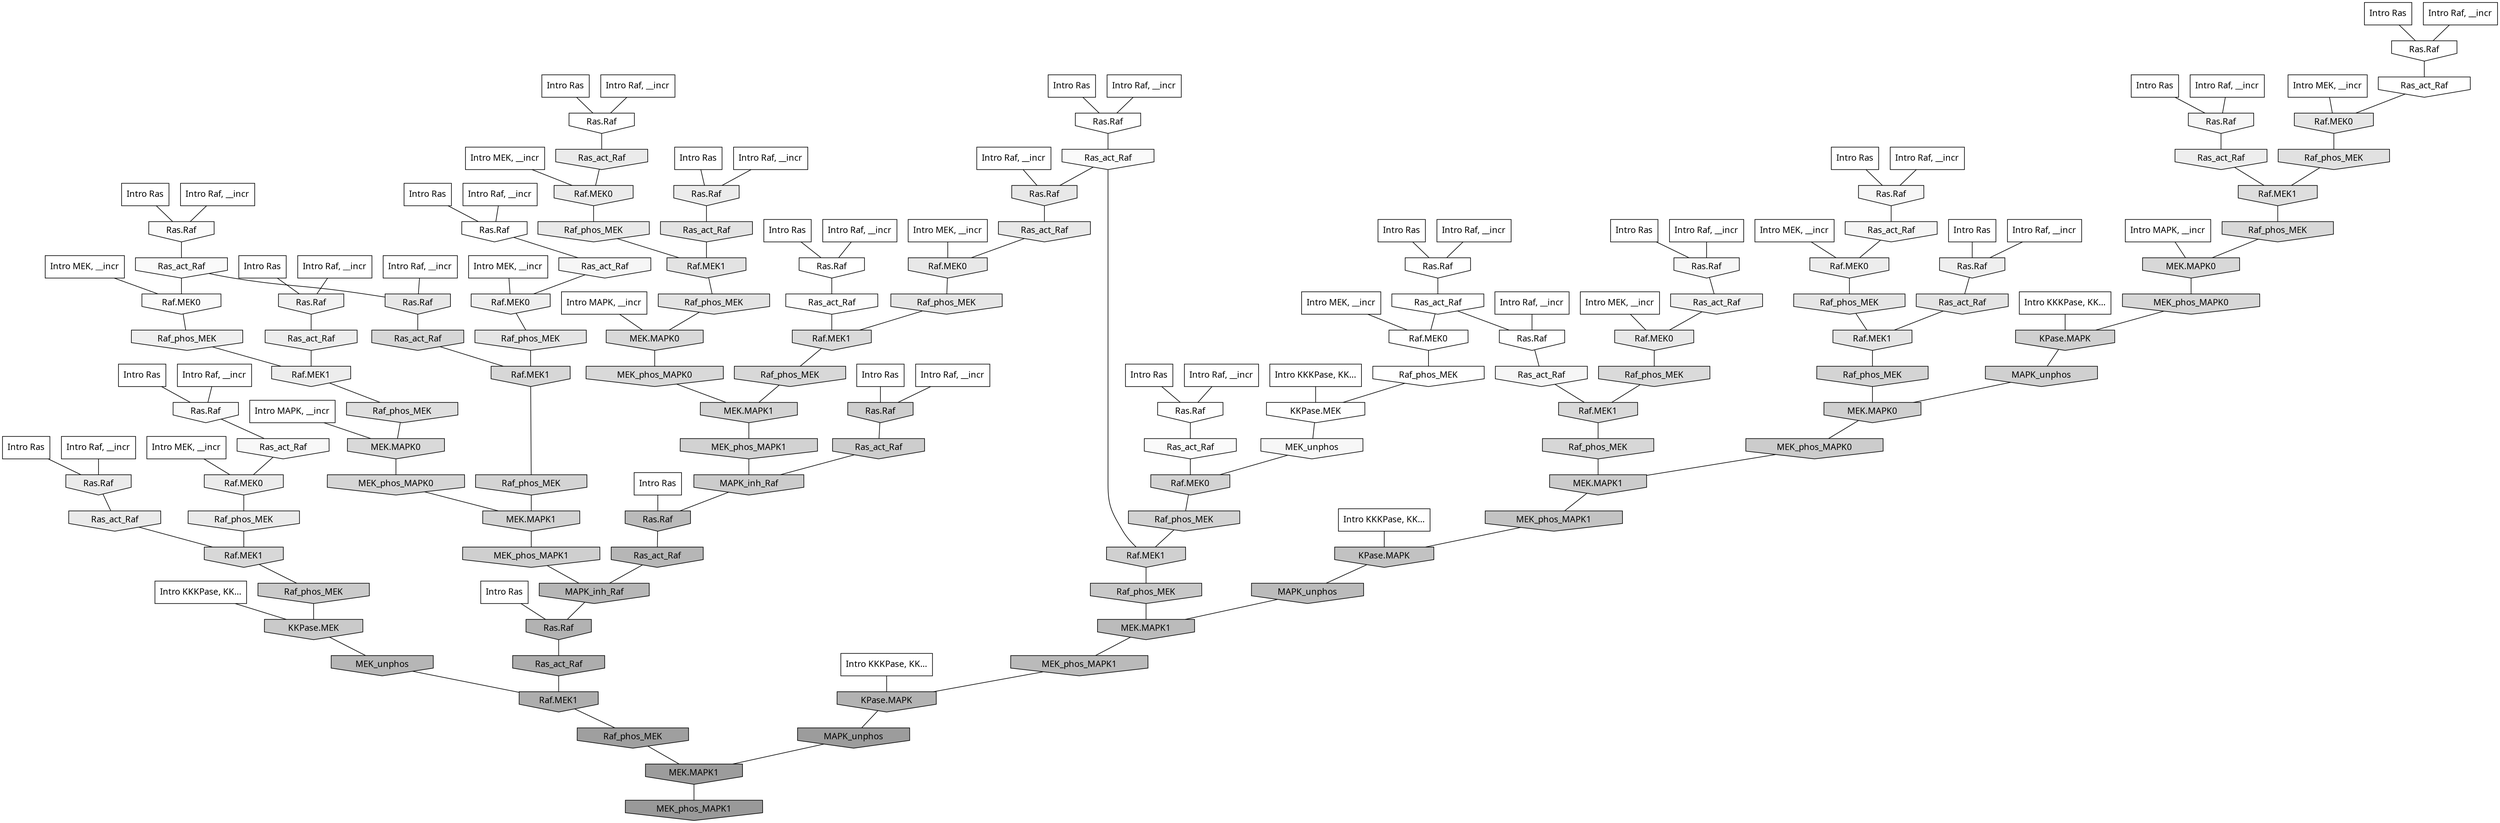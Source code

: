 digraph G{
  rankdir="TB";
  ranksep=0.30;
  node [fontname="CMU Serif"];
  edge [fontname="CMU Serif"];
  
  3 [label="Intro Ras", shape=rectangle, style=filled, fillcolor="0.000 0.000 1.000"]
  
  7 [label="Intro Ras", shape=rectangle, style=filled, fillcolor="0.000 0.000 1.000"]
  
  11 [label="Intro Ras", shape=rectangle, style=filled, fillcolor="0.000 0.000 1.000"]
  
  14 [label="Intro Ras", shape=rectangle, style=filled, fillcolor="0.000 0.000 1.000"]
  
  15 [label="Intro Ras", shape=rectangle, style=filled, fillcolor="0.000 0.000 1.000"]
  
  20 [label="Intro Ras", shape=rectangle, style=filled, fillcolor="0.000 0.000 1.000"]
  
  24 [label="Intro Ras", shape=rectangle, style=filled, fillcolor="0.000 0.000 1.000"]
  
  31 [label="Intro Ras", shape=rectangle, style=filled, fillcolor="0.000 0.000 1.000"]
  
  41 [label="Intro Ras", shape=rectangle, style=filled, fillcolor="0.000 0.000 1.000"]
  
  43 [label="Intro Ras", shape=rectangle, style=filled, fillcolor="0.000 0.000 1.000"]
  
  52 [label="Intro Ras", shape=rectangle, style=filled, fillcolor="0.000 0.000 1.000"]
  
  54 [label="Intro Ras", shape=rectangle, style=filled, fillcolor="0.000 0.000 1.000"]
  
  60 [label="Intro Ras", shape=rectangle, style=filled, fillcolor="0.000 0.000 1.000"]
  
  71 [label="Intro Ras", shape=rectangle, style=filled, fillcolor="0.000 0.000 1.000"]
  
  86 [label="Intro Ras", shape=rectangle, style=filled, fillcolor="0.000 0.000 1.000"]
  
  89 [label="Intro Ras", shape=rectangle, style=filled, fillcolor="0.000 0.000 1.000"]
  
  94 [label="Intro Ras", shape=rectangle, style=filled, fillcolor="0.000 0.000 1.000"]
  
  96 [label="Intro Ras", shape=rectangle, style=filled, fillcolor="0.000 0.000 1.000"]
  
  99 [label="Intro Ras", shape=rectangle, style=filled, fillcolor="0.000 0.000 1.000"]
  
  166 [label="Intro Raf, __incr", shape=rectangle, style=filled, fillcolor="0.000 0.000 1.000"]
  
  192 [label="Intro Raf, __incr", shape=rectangle, style=filled, fillcolor="0.000 0.000 1.000"]
  
  239 [label="Intro Raf, __incr", shape=rectangle, style=filled, fillcolor="0.000 0.000 1.000"]
  
  345 [label="Intro Raf, __incr", shape=rectangle, style=filled, fillcolor="0.000 0.000 1.000"]
  
  355 [label="Intro Raf, __incr", shape=rectangle, style=filled, fillcolor="0.000 0.000 1.000"]
  
  383 [label="Intro Raf, __incr", shape=rectangle, style=filled, fillcolor="0.000 0.000 1.000"]
  
  388 [label="Intro Raf, __incr", shape=rectangle, style=filled, fillcolor="0.000 0.000 1.000"]
  
  531 [label="Intro Raf, __incr", shape=rectangle, style=filled, fillcolor="0.000 0.000 1.000"]
  
  657 [label="Intro Raf, __incr", shape=rectangle, style=filled, fillcolor="0.000 0.000 1.000"]
  
  668 [label="Intro Raf, __incr", shape=rectangle, style=filled, fillcolor="0.000 0.000 1.000"]
  
  680 [label="Intro Raf, __incr", shape=rectangle, style=filled, fillcolor="0.000 0.000 1.000"]
  
  735 [label="Intro Raf, __incr", shape=rectangle, style=filled, fillcolor="0.000 0.000 1.000"]
  
  794 [label="Intro Raf, __incr", shape=rectangle, style=filled, fillcolor="0.000 0.000 1.000"]
  
  836 [label="Intro Raf, __incr", shape=rectangle, style=filled, fillcolor="0.000 0.000 1.000"]
  
  869 [label="Intro Raf, __incr", shape=rectangle, style=filled, fillcolor="0.000 0.000 1.000"]
  
  925 [label="Intro Raf, __incr", shape=rectangle, style=filled, fillcolor="0.000 0.000 1.000"]
  
  996 [label="Intro Raf, __incr", shape=rectangle, style=filled, fillcolor="0.000 0.000 1.000"]
  
  1018 [label="Intro Raf, __incr", shape=rectangle, style=filled, fillcolor="0.000 0.000 1.000"]
  
  1021 [label="Intro Raf, __incr", shape=rectangle, style=filled, fillcolor="0.000 0.000 1.000"]
  
  1087 [label="Intro Raf, __incr", shape=rectangle, style=filled, fillcolor="0.000 0.000 1.000"]
  
  1110 [label="Intro MEK, __incr", shape=rectangle, style=filled, fillcolor="0.000 0.000 1.000"]
  
  1176 [label="Intro MEK, __incr", shape=rectangle, style=filled, fillcolor="0.000 0.000 1.000"]
  
  1417 [label="Intro MEK, __incr", shape=rectangle, style=filled, fillcolor="0.000 0.000 1.000"]
  
  1498 [label="Intro MEK, __incr", shape=rectangle, style=filled, fillcolor="0.000 0.000 1.000"]
  
  1672 [label="Intro MEK, __incr", shape=rectangle, style=filled, fillcolor="0.000 0.000 1.000"]
  
  1822 [label="Intro MEK, __incr", shape=rectangle, style=filled, fillcolor="0.000 0.000 1.000"]
  
  1992 [label="Intro MEK, __incr", shape=rectangle, style=filled, fillcolor="0.000 0.000 1.000"]
  
  2007 [label="Intro MEK, __incr", shape=rectangle, style=filled, fillcolor="0.000 0.000 1.000"]
  
  2095 [label="Intro MEK, __incr", shape=rectangle, style=filled, fillcolor="0.000 0.000 1.000"]
  
  2439 [label="Intro MAPK, __incr", shape=rectangle, style=filled, fillcolor="0.000 0.000 1.000"]
  
  2506 [label="Intro MAPK, __incr", shape=rectangle, style=filled, fillcolor="0.000 0.000 1.000"]
  
  2772 [label="Intro MAPK, __incr", shape=rectangle, style=filled, fillcolor="0.000 0.000 1.000"]
  
  3101 [label="Intro KKKPase, KK...", shape=rectangle, style=filled, fillcolor="0.000 0.000 1.000"]
  
  3112 [label="Intro KKKPase, KK...", shape=rectangle, style=filled, fillcolor="0.000 0.000 1.000"]
  
  3125 [label="Intro KKKPase, KK...", shape=rectangle, style=filled, fillcolor="0.000 0.000 1.000"]
  
  3139 [label="Intro KKKPase, KK...", shape=rectangle, style=filled, fillcolor="0.000 0.000 1.000"]
  
  3188 [label="Intro KKKPase, KK...", shape=rectangle, style=filled, fillcolor="0.000 0.000 1.000"]
  
  3200 [label="Ras.Raf", shape=invhouse, style=filled, fillcolor="0.000 0.000 1.000"]
  
  3206 [label="Ras.Raf", shape=invhouse, style=filled, fillcolor="0.000 0.000 1.000"]
  
  3213 [label="Ras.Raf", shape=invhouse, style=filled, fillcolor="0.000 0.000 1.000"]
  
  3220 [label="Ras.Raf", shape=invhouse, style=filled, fillcolor="0.000 0.000 1.000"]
  
  3259 [label="Ras.Raf", shape=invhouse, style=filled, fillcolor="0.000 0.000 1.000"]
  
  3283 [label="Ras.Raf", shape=invhouse, style=filled, fillcolor="0.000 0.000 1.000"]
  
  3299 [label="Ras_act_Raf", shape=invhouse, style=filled, fillcolor="0.000 0.000 1.000"]
  
  3308 [label="Ras_act_Raf", shape=invhouse, style=filled, fillcolor="0.000 0.000 0.999"]
  
  3310 [label="Raf.MEK0", shape=invhouse, style=filled, fillcolor="0.000 0.000 0.999"]
  
  3315 [label="Ras.Raf", shape=invhouse, style=filled, fillcolor="0.000 0.000 0.999"]
  
  3348 [label="Raf_phos_MEK", shape=invhouse, style=filled, fillcolor="0.000 0.000 0.997"]
  
  3355 [label="KKPase.MEK", shape=invhouse, style=filled, fillcolor="0.000 0.000 0.996"]
  
  3406 [label="Ras.Raf", shape=invhouse, style=filled, fillcolor="0.000 0.000 0.993"]
  
  3480 [label="Ras_act_Raf", shape=invhouse, style=filled, fillcolor="0.000 0.000 0.986"]
  
  3541 [label="Ras.Raf", shape=invhouse, style=filled, fillcolor="0.000 0.000 0.982"]
  
  3567 [label="Ras.Raf", shape=invhouse, style=filled, fillcolor="0.000 0.000 0.980"]
  
  3577 [label="Ras_act_Raf", shape=invhouse, style=filled, fillcolor="0.000 0.000 0.979"]
  
  3579 [label="Raf.MEK0", shape=invhouse, style=filled, fillcolor="0.000 0.000 0.979"]
  
  3613 [label="Ras_act_Raf", shape=invhouse, style=filled, fillcolor="0.000 0.000 0.977"]
  
  3620 [label="Ras_act_Raf", shape=invhouse, style=filled, fillcolor="0.000 0.000 0.977"]
  
  3781 [label="Ras_act_Raf", shape=invhouse, style=filled, fillcolor="0.000 0.000 0.969"]
  
  3857 [label="MEK_unphos", shape=invhouse, style=filled, fillcolor="0.000 0.000 0.967"]
  
  3908 [label="Ras.Raf", shape=invhouse, style=filled, fillcolor="0.000 0.000 0.965"]
  
  3919 [label="Ras_act_Raf", shape=invhouse, style=filled, fillcolor="0.000 0.000 0.964"]
  
  3979 [label="Ras.Raf", shape=invhouse, style=filled, fillcolor="0.000 0.000 0.963"]
  
  4025 [label="Ras_act_Raf", shape=invhouse, style=filled, fillcolor="0.000 0.000 0.962"]
  
  4042 [label="Ras.Raf", shape=invhouse, style=filled, fillcolor="0.000 0.000 0.961"]
  
  4067 [label="Ras_act_Raf", shape=invhouse, style=filled, fillcolor="0.000 0.000 0.960"]
  
  4345 [label="Ras.Raf", shape=invhouse, style=filled, fillcolor="0.000 0.000 0.949"]
  
  4780 [label="Raf.MEK0", shape=invhouse, style=filled, fillcolor="0.000 0.000 0.936"]
  
  4836 [label="Ras_act_Raf", shape=invhouse, style=filled, fillcolor="0.000 0.000 0.934"]
  
  4844 [label="Ras.Raf", shape=invhouse, style=filled, fillcolor="0.000 0.000 0.934"]
  
  4858 [label="Raf_phos_MEK", shape=invhouse, style=filled, fillcolor="0.000 0.000 0.934"]
  
  4903 [label="Ras_act_Raf", shape=invhouse, style=filled, fillcolor="0.000 0.000 0.932"]
  
  4992 [label="Ras_act_Raf", shape=invhouse, style=filled, fillcolor="0.000 0.000 0.929"]
  
  4994 [label="Raf.MEK1", shape=invhouse, style=filled, fillcolor="0.000 0.000 0.929"]
  
  5092 [label="Raf.MEK0", shape=invhouse, style=filled, fillcolor="0.000 0.000 0.926"]
  
  5124 [label="Raf.MEK0", shape=invhouse, style=filled, fillcolor="0.000 0.000 0.925"]
  
  5204 [label="Ras.Raf", shape=invhouse, style=filled, fillcolor="0.000 0.000 0.922"]
  
  5269 [label="Ras.Raf", shape=invhouse, style=filled, fillcolor="0.000 0.000 0.921"]
  
  5294 [label="Ras_act_Raf", shape=invhouse, style=filled, fillcolor="0.000 0.000 0.920"]
  
  5296 [label="Raf.MEK0", shape=invhouse, style=filled, fillcolor="0.000 0.000 0.920"]
  
  5430 [label="Ras_act_Raf", shape=invhouse, style=filled, fillcolor="0.000 0.000 0.917"]
  
  5453 [label="Raf_phos_MEK", shape=invhouse, style=filled, fillcolor="0.000 0.000 0.916"]
  
  5588 [label="Raf_phos_MEK", shape=invhouse, style=filled, fillcolor="0.000 0.000 0.911"]
  
  5692 [label="Raf.MEK0", shape=invhouse, style=filled, fillcolor="0.000 0.000 0.908"]
  
  5696 [label="Ras.Raf", shape=invhouse, style=filled, fillcolor="0.000 0.000 0.908"]
  
  5705 [label="Ras_act_Raf", shape=invhouse, style=filled, fillcolor="0.000 0.000 0.908"]
  
  5708 [label="Raf.MEK0", shape=invhouse, style=filled, fillcolor="0.000 0.000 0.908"]
  
  5890 [label="Ras.Raf", shape=invhouse, style=filled, fillcolor="0.000 0.000 0.903"]
  
  5964 [label="Raf.MEK0", shape=invhouse, style=filled, fillcolor="0.000 0.000 0.902"]
  
  6074 [label="Raf_phos_MEK", shape=invhouse, style=filled, fillcolor="0.000 0.000 0.898"]
  
  6170 [label="Raf_phos_MEK", shape=invhouse, style=filled, fillcolor="0.000 0.000 0.895"]
  
  6185 [label="Raf_phos_MEK", shape=invhouse, style=filled, fillcolor="0.000 0.000 0.895"]
  
  6376 [label="Ras_act_Raf", shape=invhouse, style=filled, fillcolor="0.000 0.000 0.891"]
  
  6379 [label="Raf.MEK1", shape=invhouse, style=filled, fillcolor="0.000 0.000 0.891"]
  
  6428 [label="Ras_act_Raf", shape=invhouse, style=filled, fillcolor="0.000 0.000 0.890"]
  
  6430 [label="Raf.MEK1", shape=invhouse, style=filled, fillcolor="0.000 0.000 0.890"]
  
  6449 [label="Raf_phos_MEK", shape=invhouse, style=filled, fillcolor="0.000 0.000 0.889"]
  
  6816 [label="Raf_phos_MEK", shape=invhouse, style=filled, fillcolor="0.000 0.000 0.882"]
  
  7458 [label="Raf_phos_MEK", shape=invhouse, style=filled, fillcolor="0.000 0.000 0.872"]
  
  7522 [label="Raf.MEK1", shape=invhouse, style=filled, fillcolor="0.000 0.000 0.871"]
  
  8587 [label="Raf.MEK1", shape=invhouse, style=filled, fillcolor="0.000 0.000 0.854"]
  
  8649 [label="Raf_phos_MEK", shape=invhouse, style=filled, fillcolor="0.000 0.000 0.853"]
  
  8835 [label="MEK.MAPK0", shape=invhouse, style=filled, fillcolor="0.000 0.000 0.850"]
  
  8856 [label="MEK.MAPK0", shape=invhouse, style=filled, fillcolor="0.000 0.000 0.850"]
  
  8949 [label="MEK_phos_MAPK0", shape=invhouse, style=filled, fillcolor="0.000 0.000 0.848"]
  
  8957 [label="Raf.MEK1", shape=invhouse, style=filled, fillcolor="0.000 0.000 0.848"]
  
  9158 [label="Raf_phos_MEK", shape=invhouse, style=filled, fillcolor="0.000 0.000 0.845"]
  
  9224 [label="Raf.MEK1", shape=invhouse, style=filled, fillcolor="0.000 0.000 0.845"]
  
  9242 [label="Raf_phos_MEK", shape=invhouse, style=filled, fillcolor="0.000 0.000 0.844"]
  
  9244 [label="MEK.MAPK0", shape=invhouse, style=filled, fillcolor="0.000 0.000 0.844"]
  
  9401 [label="Ras_act_Raf", shape=invhouse, style=filled, fillcolor="0.000 0.000 0.842"]
  
  9425 [label="Raf.MEK1", shape=invhouse, style=filled, fillcolor="0.000 0.000 0.842"]
  
  9550 [label="MEK_phos_MAPK0", shape=invhouse, style=filled, fillcolor="0.000 0.000 0.841"]
  
  9619 [label="Raf_phos_MEK", shape=invhouse, style=filled, fillcolor="0.000 0.000 0.840"]
  
  9955 [label="MEK_phos_MAPK0", shape=invhouse, style=filled, fillcolor="0.000 0.000 0.837"]
  
  10432 [label="Raf_phos_MEK", shape=invhouse, style=filled, fillcolor="0.000 0.000 0.832"]
  
  10473 [label="Raf_phos_MEK", shape=invhouse, style=filled, fillcolor="0.000 0.000 0.831"]
  
  10697 [label="Raf.MEK0", shape=invhouse, style=filled, fillcolor="0.000 0.000 0.828"]
  
  10999 [label="MEK.MAPK1", shape=invhouse, style=filled, fillcolor="0.000 0.000 0.825"]
  
  11104 [label="MEK.MAPK1", shape=invhouse, style=filled, fillcolor="0.000 0.000 0.824"]
  
  11195 [label="Raf_phos_MEK", shape=invhouse, style=filled, fillcolor="0.000 0.000 0.824"]
  
  11250 [label="MEK_phos_MAPK1", shape=invhouse, style=filled, fillcolor="0.000 0.000 0.823"]
  
  12042 [label="KPase.MAPK", shape=invhouse, style=filled, fillcolor="0.000 0.000 0.816"]
  
  12100 [label="MAPK_unphos", shape=invhouse, style=filled, fillcolor="0.000 0.000 0.815"]
  
  12110 [label="Raf.MEK1", shape=invhouse, style=filled, fillcolor="0.000 0.000 0.815"]
  
  12787 [label="MEK_phos_MAPK1", shape=invhouse, style=filled, fillcolor="0.000 0.000 0.810"]
  
  12905 [label="MEK.MAPK0", shape=invhouse, style=filled, fillcolor="0.000 0.000 0.809"]
  
  13368 [label="Ras.Raf", shape=invhouse, style=filled, fillcolor="0.000 0.000 0.805"]
  
  13573 [label="Ras_act_Raf", shape=invhouse, style=filled, fillcolor="0.000 0.000 0.803"]
  
  14059 [label="MAPK_inh_Raf", shape=invhouse, style=filled, fillcolor="0.000 0.000 0.800"]
  
  14154 [label="MEK_phos_MAPK0", shape=invhouse, style=filled, fillcolor="0.000 0.000 0.799"]
  
  14197 [label="MEK.MAPK1", shape=invhouse, style=filled, fillcolor="0.000 0.000 0.799"]
  
  15256 [label="Raf_phos_MEK", shape=invhouse, style=filled, fillcolor="0.000 0.000 0.791"]
  
  15261 [label="KKPase.MEK", shape=invhouse, style=filled, fillcolor="0.000 0.000 0.791"]
  
  16124 [label="Raf_phos_MEK", shape=invhouse, style=filled, fillcolor="0.000 0.000 0.783"]
  
  17543 [label="MEK_phos_MAPK1", shape=invhouse, style=filled, fillcolor="0.000 0.000 0.763"]
  
  17628 [label="KPase.MAPK", shape=invhouse, style=filled, fillcolor="0.000 0.000 0.761"]
  
  18903 [label="MAPK_unphos", shape=invhouse, style=filled, fillcolor="0.000 0.000 0.734"]
  
  18904 [label="MEK.MAPK1", shape=invhouse, style=filled, fillcolor="0.000 0.000 0.734"]
  
  19072 [label="MEK_phos_MAPK1", shape=invhouse, style=filled, fillcolor="0.000 0.000 0.730"]
  
  19244 [label="Ras.Raf", shape=invhouse, style=filled, fillcolor="0.000 0.000 0.727"]
  
  19762 [label="MEK_unphos", shape=invhouse, style=filled, fillcolor="0.000 0.000 0.712"]
  
  19798 [label="Ras_act_Raf", shape=invhouse, style=filled, fillcolor="0.000 0.000 0.711"]
  
  19802 [label="MAPK_inh_Raf", shape=invhouse, style=filled, fillcolor="0.000 0.000 0.711"]
  
  20260 [label="Ras.Raf", shape=invhouse, style=filled, fillcolor="0.000 0.000 0.698"]
  
  20293 [label="KPase.MAPK", shape=invhouse, style=filled, fillcolor="0.000 0.000 0.697"]
  
  20948 [label="Ras_act_Raf", shape=invhouse, style=filled, fillcolor="0.000 0.000 0.676"]
  
  20950 [label="Raf.MEK1", shape=invhouse, style=filled, fillcolor="0.000 0.000 0.676"]
  
  22480 [label="Raf_phos_MEK", shape=invhouse, style=filled, fillcolor="0.000 0.000 0.624"]
  
  22913 [label="MAPK_unphos", shape=invhouse, style=filled, fillcolor="0.000 0.000 0.610"]
  
  22916 [label="MEK.MAPK1", shape=invhouse, style=filled, fillcolor="0.000 0.000 0.610"]
  
  23250 [label="MEK_phos_MAPK1", shape=invhouse, style=filled, fillcolor="0.000 0.000 0.600"]
  
  
  22916 -> 23250 [dir=none, color="0.000 0.000 0.000"] 
  22913 -> 22916 [dir=none, color="0.000 0.000 0.000"] 
  22480 -> 22916 [dir=none, color="0.000 0.000 0.000"] 
  20950 -> 22480 [dir=none, color="0.000 0.000 0.000"] 
  20948 -> 20950 [dir=none, color="0.000 0.000 0.000"] 
  20293 -> 22913 [dir=none, color="0.000 0.000 0.000"] 
  20260 -> 20948 [dir=none, color="0.000 0.000 0.000"] 
  19802 -> 20260 [dir=none, color="0.000 0.000 0.000"] 
  19798 -> 19802 [dir=none, color="0.000 0.000 0.000"] 
  19762 -> 20950 [dir=none, color="0.000 0.000 0.000"] 
  19244 -> 19798 [dir=none, color="0.000 0.000 0.000"] 
  19072 -> 20293 [dir=none, color="0.000 0.000 0.000"] 
  18904 -> 19072 [dir=none, color="0.000 0.000 0.000"] 
  18903 -> 18904 [dir=none, color="0.000 0.000 0.000"] 
  17628 -> 18903 [dir=none, color="0.000 0.000 0.000"] 
  17543 -> 17628 [dir=none, color="0.000 0.000 0.000"] 
  16124 -> 18904 [dir=none, color="0.000 0.000 0.000"] 
  15261 -> 19762 [dir=none, color="0.000 0.000 0.000"] 
  15256 -> 15261 [dir=none, color="0.000 0.000 0.000"] 
  14197 -> 17543 [dir=none, color="0.000 0.000 0.000"] 
  14154 -> 14197 [dir=none, color="0.000 0.000 0.000"] 
  14059 -> 19244 [dir=none, color="0.000 0.000 0.000"] 
  13573 -> 14059 [dir=none, color="0.000 0.000 0.000"] 
  13368 -> 13573 [dir=none, color="0.000 0.000 0.000"] 
  12905 -> 14154 [dir=none, color="0.000 0.000 0.000"] 
  12787 -> 19802 [dir=none, color="0.000 0.000 0.000"] 
  12110 -> 16124 [dir=none, color="0.000 0.000 0.000"] 
  12100 -> 12905 [dir=none, color="0.000 0.000 0.000"] 
  12042 -> 12100 [dir=none, color="0.000 0.000 0.000"] 
  11250 -> 14059 [dir=none, color="0.000 0.000 0.000"] 
  11195 -> 12110 [dir=none, color="0.000 0.000 0.000"] 
  11104 -> 12787 [dir=none, color="0.000 0.000 0.000"] 
  10999 -> 11250 [dir=none, color="0.000 0.000 0.000"] 
  10697 -> 11195 [dir=none, color="0.000 0.000 0.000"] 
  10473 -> 12905 [dir=none, color="0.000 0.000 0.000"] 
  10432 -> 11104 [dir=none, color="0.000 0.000 0.000"] 
  9955 -> 11104 [dir=none, color="0.000 0.000 0.000"] 
  9619 -> 14197 [dir=none, color="0.000 0.000 0.000"] 
  9550 -> 12042 [dir=none, color="0.000 0.000 0.000"] 
  9425 -> 10432 [dir=none, color="0.000 0.000 0.000"] 
  9401 -> 9425 [dir=none, color="0.000 0.000 0.000"] 
  9244 -> 9550 [dir=none, color="0.000 0.000 0.000"] 
  9242 -> 9244 [dir=none, color="0.000 0.000 0.000"] 
  9224 -> 15256 [dir=none, color="0.000 0.000 0.000"] 
  9158 -> 10999 [dir=none, color="0.000 0.000 0.000"] 
  8957 -> 9619 [dir=none, color="0.000 0.000 0.000"] 
  8949 -> 10999 [dir=none, color="0.000 0.000 0.000"] 
  8856 -> 8949 [dir=none, color="0.000 0.000 0.000"] 
  8835 -> 9955 [dir=none, color="0.000 0.000 0.000"] 
  8649 -> 8957 [dir=none, color="0.000 0.000 0.000"] 
  8587 -> 9158 [dir=none, color="0.000 0.000 0.000"] 
  7522 -> 9242 [dir=none, color="0.000 0.000 0.000"] 
  7458 -> 8835 [dir=none, color="0.000 0.000 0.000"] 
  6816 -> 7522 [dir=none, color="0.000 0.000 0.000"] 
  6449 -> 8856 [dir=none, color="0.000 0.000 0.000"] 
  6430 -> 6449 [dir=none, color="0.000 0.000 0.000"] 
  6428 -> 6430 [dir=none, color="0.000 0.000 0.000"] 
  6379 -> 10473 [dir=none, color="0.000 0.000 0.000"] 
  6376 -> 6379 [dir=none, color="0.000 0.000 0.000"] 
  6185 -> 6379 [dir=none, color="0.000 0.000 0.000"] 
  6170 -> 9425 [dir=none, color="0.000 0.000 0.000"] 
  6074 -> 8587 [dir=none, color="0.000 0.000 0.000"] 
  5964 -> 6816 [dir=none, color="0.000 0.000 0.000"] 
  5890 -> 9401 [dir=none, color="0.000 0.000 0.000"] 
  5708 -> 6074 [dir=none, color="0.000 0.000 0.000"] 
  5705 -> 5708 [dir=none, color="0.000 0.000 0.000"] 
  5696 -> 5705 [dir=none, color="0.000 0.000 0.000"] 
  5692 -> 8649 [dir=none, color="0.000 0.000 0.000"] 
  5588 -> 6430 [dir=none, color="0.000 0.000 0.000"] 
  5453 -> 9224 [dir=none, color="0.000 0.000 0.000"] 
  5430 -> 9224 [dir=none, color="0.000 0.000 0.000"] 
  5296 -> 5588 [dir=none, color="0.000 0.000 0.000"] 
  5294 -> 5296 [dir=none, color="0.000 0.000 0.000"] 
  5269 -> 5430 [dir=none, color="0.000 0.000 0.000"] 
  5204 -> 6428 [dir=none, color="0.000 0.000 0.000"] 
  5124 -> 5453 [dir=none, color="0.000 0.000 0.000"] 
  5092 -> 6185 [dir=none, color="0.000 0.000 0.000"] 
  4994 -> 7458 [dir=none, color="0.000 0.000 0.000"] 
  4992 -> 4994 [dir=none, color="0.000 0.000 0.000"] 
  4903 -> 7522 [dir=none, color="0.000 0.000 0.000"] 
  4858 -> 4994 [dir=none, color="0.000 0.000 0.000"] 
  4844 -> 6376 [dir=none, color="0.000 0.000 0.000"] 
  4836 -> 5692 [dir=none, color="0.000 0.000 0.000"] 
  4780 -> 6170 [dir=none, color="0.000 0.000 0.000"] 
  4345 -> 4992 [dir=none, color="0.000 0.000 0.000"] 
  4067 -> 5092 [dir=none, color="0.000 0.000 0.000"] 
  4042 -> 4067 [dir=none, color="0.000 0.000 0.000"] 
  4025 -> 4780 [dir=none, color="0.000 0.000 0.000"] 
  3979 -> 4903 [dir=none, color="0.000 0.000 0.000"] 
  3919 -> 8957 [dir=none, color="0.000 0.000 0.000"] 
  3908 -> 4836 [dir=none, color="0.000 0.000 0.000"] 
  3857 -> 10697 [dir=none, color="0.000 0.000 0.000"] 
  3781 -> 5124 [dir=none, color="0.000 0.000 0.000"] 
  3620 -> 10697 [dir=none, color="0.000 0.000 0.000"] 
  3613 -> 5696 [dir=none, color="0.000 0.000 0.000"] 
  3613 -> 12110 [dir=none, color="0.000 0.000 0.000"] 
  3579 -> 4858 [dir=none, color="0.000 0.000 0.000"] 
  3577 -> 3579 [dir=none, color="0.000 0.000 0.000"] 
  3577 -> 5890 [dir=none, color="0.000 0.000 0.000"] 
  3567 -> 3781 [dir=none, color="0.000 0.000 0.000"] 
  3541 -> 3577 [dir=none, color="0.000 0.000 0.000"] 
  3480 -> 8587 [dir=none, color="0.000 0.000 0.000"] 
  3406 -> 3620 [dir=none, color="0.000 0.000 0.000"] 
  3355 -> 3857 [dir=none, color="0.000 0.000 0.000"] 
  3348 -> 3355 [dir=none, color="0.000 0.000 0.000"] 
  3315 -> 3919 [dir=none, color="0.000 0.000 0.000"] 
  3310 -> 3348 [dir=none, color="0.000 0.000 0.000"] 
  3308 -> 3310 [dir=none, color="0.000 0.000 0.000"] 
  3308 -> 3315 [dir=none, color="0.000 0.000 0.000"] 
  3299 -> 5964 [dir=none, color="0.000 0.000 0.000"] 
  3283 -> 3480 [dir=none, color="0.000 0.000 0.000"] 
  3259 -> 3299 [dir=none, color="0.000 0.000 0.000"] 
  3220 -> 4025 [dir=none, color="0.000 0.000 0.000"] 
  3213 -> 3613 [dir=none, color="0.000 0.000 0.000"] 
  3206 -> 3308 [dir=none, color="0.000 0.000 0.000"] 
  3200 -> 5294 [dir=none, color="0.000 0.000 0.000"] 
  3188 -> 12042 [dir=none, color="0.000 0.000 0.000"] 
  3139 -> 17628 [dir=none, color="0.000 0.000 0.000"] 
  3125 -> 20293 [dir=none, color="0.000 0.000 0.000"] 
  3112 -> 3355 [dir=none, color="0.000 0.000 0.000"] 
  3101 -> 15261 [dir=none, color="0.000 0.000 0.000"] 
  2772 -> 8835 [dir=none, color="0.000 0.000 0.000"] 
  2506 -> 8856 [dir=none, color="0.000 0.000 0.000"] 
  2439 -> 9244 [dir=none, color="0.000 0.000 0.000"] 
  2095 -> 5964 [dir=none, color="0.000 0.000 0.000"] 
  2007 -> 3310 [dir=none, color="0.000 0.000 0.000"] 
  1992 -> 5296 [dir=none, color="0.000 0.000 0.000"] 
  1822 -> 5708 [dir=none, color="0.000 0.000 0.000"] 
  1672 -> 5092 [dir=none, color="0.000 0.000 0.000"] 
  1498 -> 4780 [dir=none, color="0.000 0.000 0.000"] 
  1417 -> 5124 [dir=none, color="0.000 0.000 0.000"] 
  1176 -> 3579 [dir=none, color="0.000 0.000 0.000"] 
  1110 -> 5692 [dir=none, color="0.000 0.000 0.000"] 
  1087 -> 3406 [dir=none, color="0.000 0.000 0.000"] 
  1021 -> 3979 [dir=none, color="0.000 0.000 0.000"] 
  1018 -> 3259 [dir=none, color="0.000 0.000 0.000"] 
  996 -> 4042 [dir=none, color="0.000 0.000 0.000"] 
  925 -> 5696 [dir=none, color="0.000 0.000 0.000"] 
  869 -> 3206 [dir=none, color="0.000 0.000 0.000"] 
  836 -> 3200 [dir=none, color="0.000 0.000 0.000"] 
  794 -> 5890 [dir=none, color="0.000 0.000 0.000"] 
  735 -> 3908 [dir=none, color="0.000 0.000 0.000"] 
  680 -> 3213 [dir=none, color="0.000 0.000 0.000"] 
  668 -> 3541 [dir=none, color="0.000 0.000 0.000"] 
  657 -> 13368 [dir=none, color="0.000 0.000 0.000"] 
  531 -> 3283 [dir=none, color="0.000 0.000 0.000"] 
  388 -> 5269 [dir=none, color="0.000 0.000 0.000"] 
  383 -> 3220 [dir=none, color="0.000 0.000 0.000"] 
  355 -> 3315 [dir=none, color="0.000 0.000 0.000"] 
  345 -> 3567 [dir=none, color="0.000 0.000 0.000"] 
  239 -> 4844 [dir=none, color="0.000 0.000 0.000"] 
  192 -> 4345 [dir=none, color="0.000 0.000 0.000"] 
  166 -> 5204 [dir=none, color="0.000 0.000 0.000"] 
  99 -> 3206 [dir=none, color="0.000 0.000 0.000"] 
  96 -> 4042 [dir=none, color="0.000 0.000 0.000"] 
  94 -> 3283 [dir=none, color="0.000 0.000 0.000"] 
  89 -> 3541 [dir=none, color="0.000 0.000 0.000"] 
  86 -> 5269 [dir=none, color="0.000 0.000 0.000"] 
  71 -> 3908 [dir=none, color="0.000 0.000 0.000"] 
  60 -> 3567 [dir=none, color="0.000 0.000 0.000"] 
  54 -> 4844 [dir=none, color="0.000 0.000 0.000"] 
  52 -> 13368 [dir=none, color="0.000 0.000 0.000"] 
  43 -> 5204 [dir=none, color="0.000 0.000 0.000"] 
  41 -> 3259 [dir=none, color="0.000 0.000 0.000"] 
  31 -> 4345 [dir=none, color="0.000 0.000 0.000"] 
  24 -> 3406 [dir=none, color="0.000 0.000 0.000"] 
  20 -> 20260 [dir=none, color="0.000 0.000 0.000"] 
  15 -> 3200 [dir=none, color="0.000 0.000 0.000"] 
  14 -> 3220 [dir=none, color="0.000 0.000 0.000"] 
  11 -> 19244 [dir=none, color="0.000 0.000 0.000"] 
  7 -> 3213 [dir=none, color="0.000 0.000 0.000"] 
  3 -> 3979 [dir=none, color="0.000 0.000 0.000"] 
  
  }
